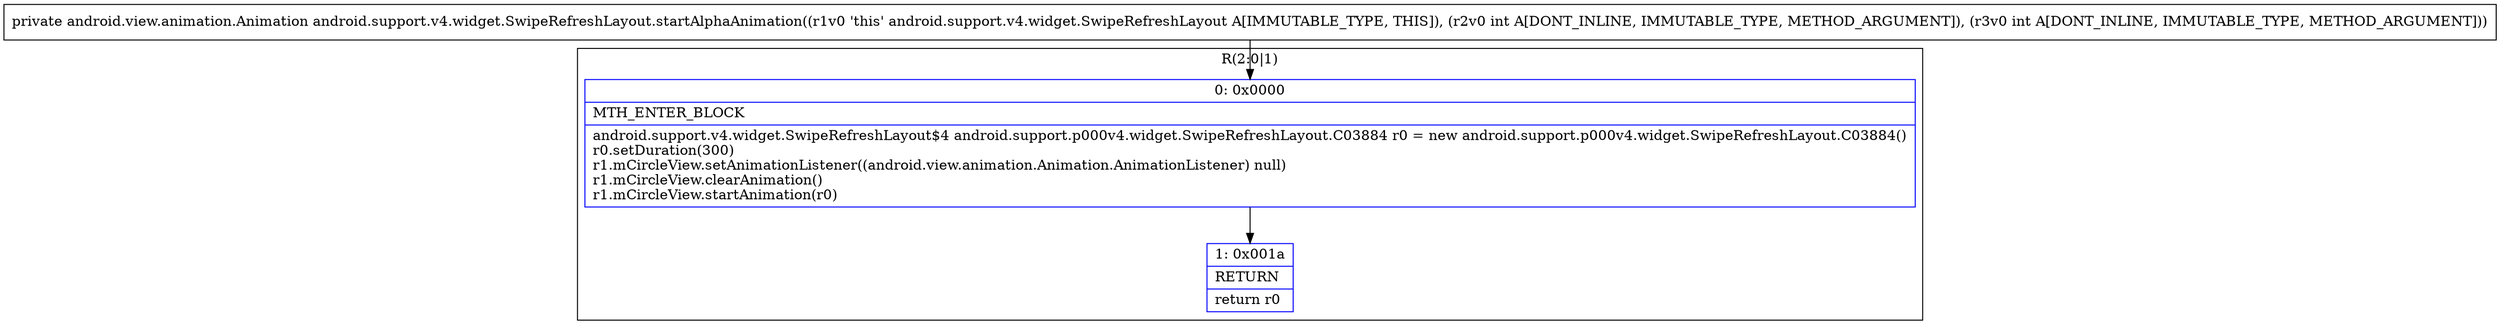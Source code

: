 digraph "CFG forandroid.support.v4.widget.SwipeRefreshLayout.startAlphaAnimation(II)Landroid\/view\/animation\/Animation;" {
subgraph cluster_Region_1977512552 {
label = "R(2:0|1)";
node [shape=record,color=blue];
Node_0 [shape=record,label="{0\:\ 0x0000|MTH_ENTER_BLOCK\l|android.support.v4.widget.SwipeRefreshLayout$4 android.support.p000v4.widget.SwipeRefreshLayout.C03884 r0 = new android.support.p000v4.widget.SwipeRefreshLayout.C03884()\lr0.setDuration(300)\lr1.mCircleView.setAnimationListener((android.view.animation.Animation.AnimationListener) null)\lr1.mCircleView.clearAnimation()\lr1.mCircleView.startAnimation(r0)\l}"];
Node_1 [shape=record,label="{1\:\ 0x001a|RETURN\l|return r0\l}"];
}
MethodNode[shape=record,label="{private android.view.animation.Animation android.support.v4.widget.SwipeRefreshLayout.startAlphaAnimation((r1v0 'this' android.support.v4.widget.SwipeRefreshLayout A[IMMUTABLE_TYPE, THIS]), (r2v0 int A[DONT_INLINE, IMMUTABLE_TYPE, METHOD_ARGUMENT]), (r3v0 int A[DONT_INLINE, IMMUTABLE_TYPE, METHOD_ARGUMENT])) }"];
MethodNode -> Node_0;
Node_0 -> Node_1;
}

